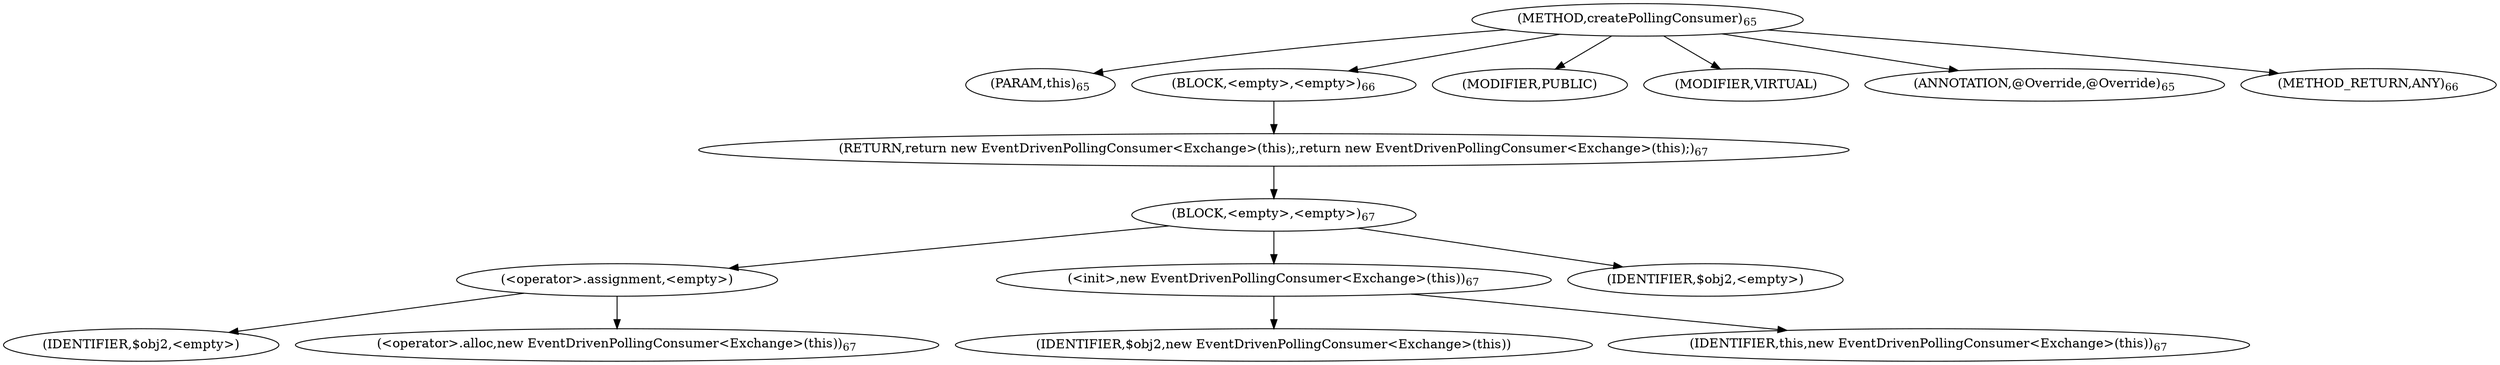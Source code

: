 digraph "createPollingConsumer" {  
"188" [label = <(METHOD,createPollingConsumer)<SUB>65</SUB>> ]
"10" [label = <(PARAM,this)<SUB>65</SUB>> ]
"189" [label = <(BLOCK,&lt;empty&gt;,&lt;empty&gt;)<SUB>66</SUB>> ]
"190" [label = <(RETURN,return new EventDrivenPollingConsumer&lt;Exchange&gt;(this);,return new EventDrivenPollingConsumer&lt;Exchange&gt;(this);)<SUB>67</SUB>> ]
"191" [label = <(BLOCK,&lt;empty&gt;,&lt;empty&gt;)<SUB>67</SUB>> ]
"192" [label = <(&lt;operator&gt;.assignment,&lt;empty&gt;)> ]
"193" [label = <(IDENTIFIER,$obj2,&lt;empty&gt;)> ]
"194" [label = <(&lt;operator&gt;.alloc,new EventDrivenPollingConsumer&lt;Exchange&gt;(this))<SUB>67</SUB>> ]
"195" [label = <(&lt;init&gt;,new EventDrivenPollingConsumer&lt;Exchange&gt;(this))<SUB>67</SUB>> ]
"196" [label = <(IDENTIFIER,$obj2,new EventDrivenPollingConsumer&lt;Exchange&gt;(this))> ]
"9" [label = <(IDENTIFIER,this,new EventDrivenPollingConsumer&lt;Exchange&gt;(this))<SUB>67</SUB>> ]
"197" [label = <(IDENTIFIER,$obj2,&lt;empty&gt;)> ]
"198" [label = <(MODIFIER,PUBLIC)> ]
"199" [label = <(MODIFIER,VIRTUAL)> ]
"200" [label = <(ANNOTATION,@Override,@Override)<SUB>65</SUB>> ]
"201" [label = <(METHOD_RETURN,ANY)<SUB>66</SUB>> ]
  "188" -> "10" 
  "188" -> "189" 
  "188" -> "198" 
  "188" -> "199" 
  "188" -> "200" 
  "188" -> "201" 
  "189" -> "190" 
  "190" -> "191" 
  "191" -> "192" 
  "191" -> "195" 
  "191" -> "197" 
  "192" -> "193" 
  "192" -> "194" 
  "195" -> "196" 
  "195" -> "9" 
}
